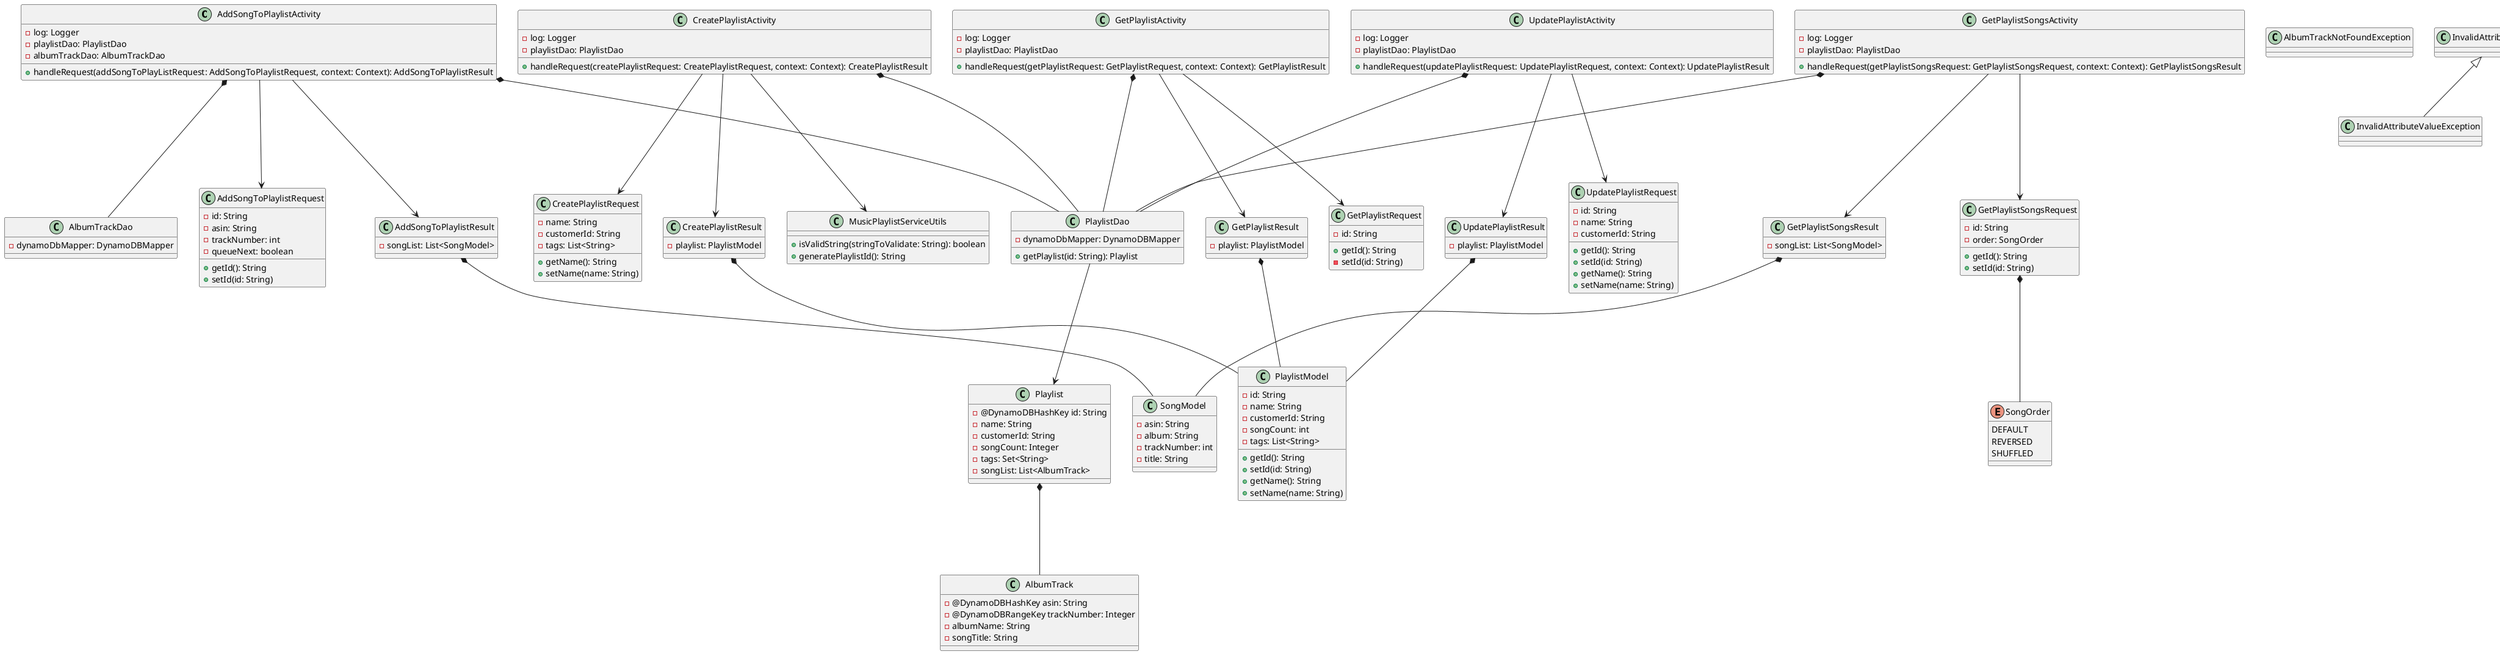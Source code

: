 @startuml

class AddSongToPlaylistActivity {
    - log: Logger
    - playlistDao: PlaylistDao
    - albumTrackDao: AlbumTrackDao

    + handleRequest(addSongToPlayListRequest: AddSongToPlaylistRequest, context: Context): AddSongToPlaylistResult
}

class CreatePlaylistActivity {
    - log: Logger
    - playlistDao: PlaylistDao
    + handleRequest(createPlaylistRequest: CreatePlaylistRequest, context: Context): CreatePlaylistResult
}

class GetPlaylistActivity {
    - log: Logger
    - playlistDao: PlaylistDao
    + handleRequest(getPlaylistRequest: GetPlaylistRequest, context: Context): GetPlaylistResult
}

class GetPlaylistSongsActivity {
    - log: Logger
    - playlistDao: PlaylistDao
    + handleRequest(getPlaylistSongsRequest: GetPlaylistSongsRequest, context: Context): GetPlaylistSongsResult
}

class UpdatePlaylistActivity {
    - log: Logger
    - playlistDao: PlaylistDao
    + handleRequest(updatePlaylistRequest: UpdatePlaylistRequest, context: Context): UpdatePlaylistResult
}

class AlbumTrack {
    - @DynamoDBHashKey asin: String
    - @DynamoDBRangeKey trackNumber: Integer
    - albumName: String
    - songTitle: String
}

class Playlist {
    - @DynamoDBHashKey id: String
    - name: String
    - customerId: String
    - songCount: Integer
    - tags: Set<String>
    - songList: List<AlbumTrack>
}

class AlbumTrackDao {
    - dynamoDbMapper: DynamoDBMapper
}

class PlaylistDao {
    - dynamoDbMapper: DynamoDBMapper
    + getPlaylist(id: String): Playlist
}

class AlbumTrackNotFoundException {
}

class InvalidAttributeException {
}

class InvalidAttributeValueException {
}

class InvalidAttributeChangeException {
}

class PlaylistNotFoundException {
}

class AddSongToPlaylistRequest {
    - id: String
    - asin: String
    - trackNumber: int
    - queueNext: boolean
    + getId(): String
    + setId(id: String)
}

class CreatePlaylistRequest {
    - name: String
    - customerId: String
    - tags: List<String>
    + getName(): String
    + setName(name: String)
}

class GetPlaylistRequest {
    - id: String
    + getId(): String
    - setId(id: String)
}

class GetPlaylistSongsRequest {
    - id: String
    - order: SongOrder
    + getId(): String
    + setId(id: String)
}

class UpdatePlaylistRequest {
    - id: String
    - name: String
    - customerId: String
    + getId(): String
    + setId(id: String)
    + getName(): String
    + setName(name: String)
}

class AddSongToPlaylistResult {
    - songList: List<SongModel>
}

class CreatePlaylistResult {
    - playlist: PlaylistModel
}

class GetPlaylistResult {
    - playlist: PlaylistModel
}

class GetPlaylistSongsResult {
    - songList: List<SongModel>
}

class UpdatePlaylistResult {
    - playlist: PlaylistModel
}

class PlaylistModel {
    - id: String
    - name: String
    - customerId: String
    - songCount: int
    - tags: List<String>
    + getId(): String
    + setId(id: String)
    + getName(): String
    + setName(name: String)
}

class SongModel {
    - asin: String
    - album: String
    - trackNumber: int
    - title: String
}

enum SongOrder {
    DEFAULT
    REVERSED
    SHUFFLED
}

class MusicPlaylistServiceUtils {
    + isValidString(stringToValidate: String): boolean
    + generatePlaylistId(): String
}

AddSongToPlaylistActivity *--- PlaylistDao
AddSongToPlaylistActivity *--- AlbumTrackDao
AddSongToPlaylistActivity ---> AddSongToPlaylistRequest
AddSongToPlaylistActivity ---> AddSongToPlaylistResult

CreatePlaylistActivity    *--- PlaylistDao
CreatePlaylistActivity    ---> MusicPlaylistServiceUtils
CreatePlaylistActivity    ---> CreatePlaylistRequest
CreatePlaylistActivity    ---> CreatePlaylistResult

GetPlaylistActivity       *--- PlaylistDao
GetPlaylistActivity       ---> GetPlaylistRequest
GetPlaylistActivity       ---> GetPlaylistResult

GetPlaylistSongsActivity  *--- PlaylistDao
GetPlaylistSongsActivity  ---> GetPlaylistSongsRequest
GetPlaylistSongsActivity  ---> GetPlaylistSongsResult

UpdatePlaylistActivity    *--- PlaylistDao
UpdatePlaylistActivity    ---> UpdatePlaylistRequest
UpdatePlaylistActivity    ---> UpdatePlaylistResult

GetPlaylistSongsRequest   *--- SongOrder
AddSongToPlaylistResult   *--- SongModel
CreatePlaylistResult      *--- PlaylistModel
GetPlaylistResult         *--- PlaylistModel
GetPlaylistSongsResult    *--- SongModel
UpdatePlaylistResult      *--- PlaylistModel

Playlist                  *--- AlbumTrack
PlaylistDao               ---> Playlist

InvalidAttributeException <|-- InvalidAttributeValueException
InvalidAttributeException <|-- InvalidAttributeChangeException

@enduml